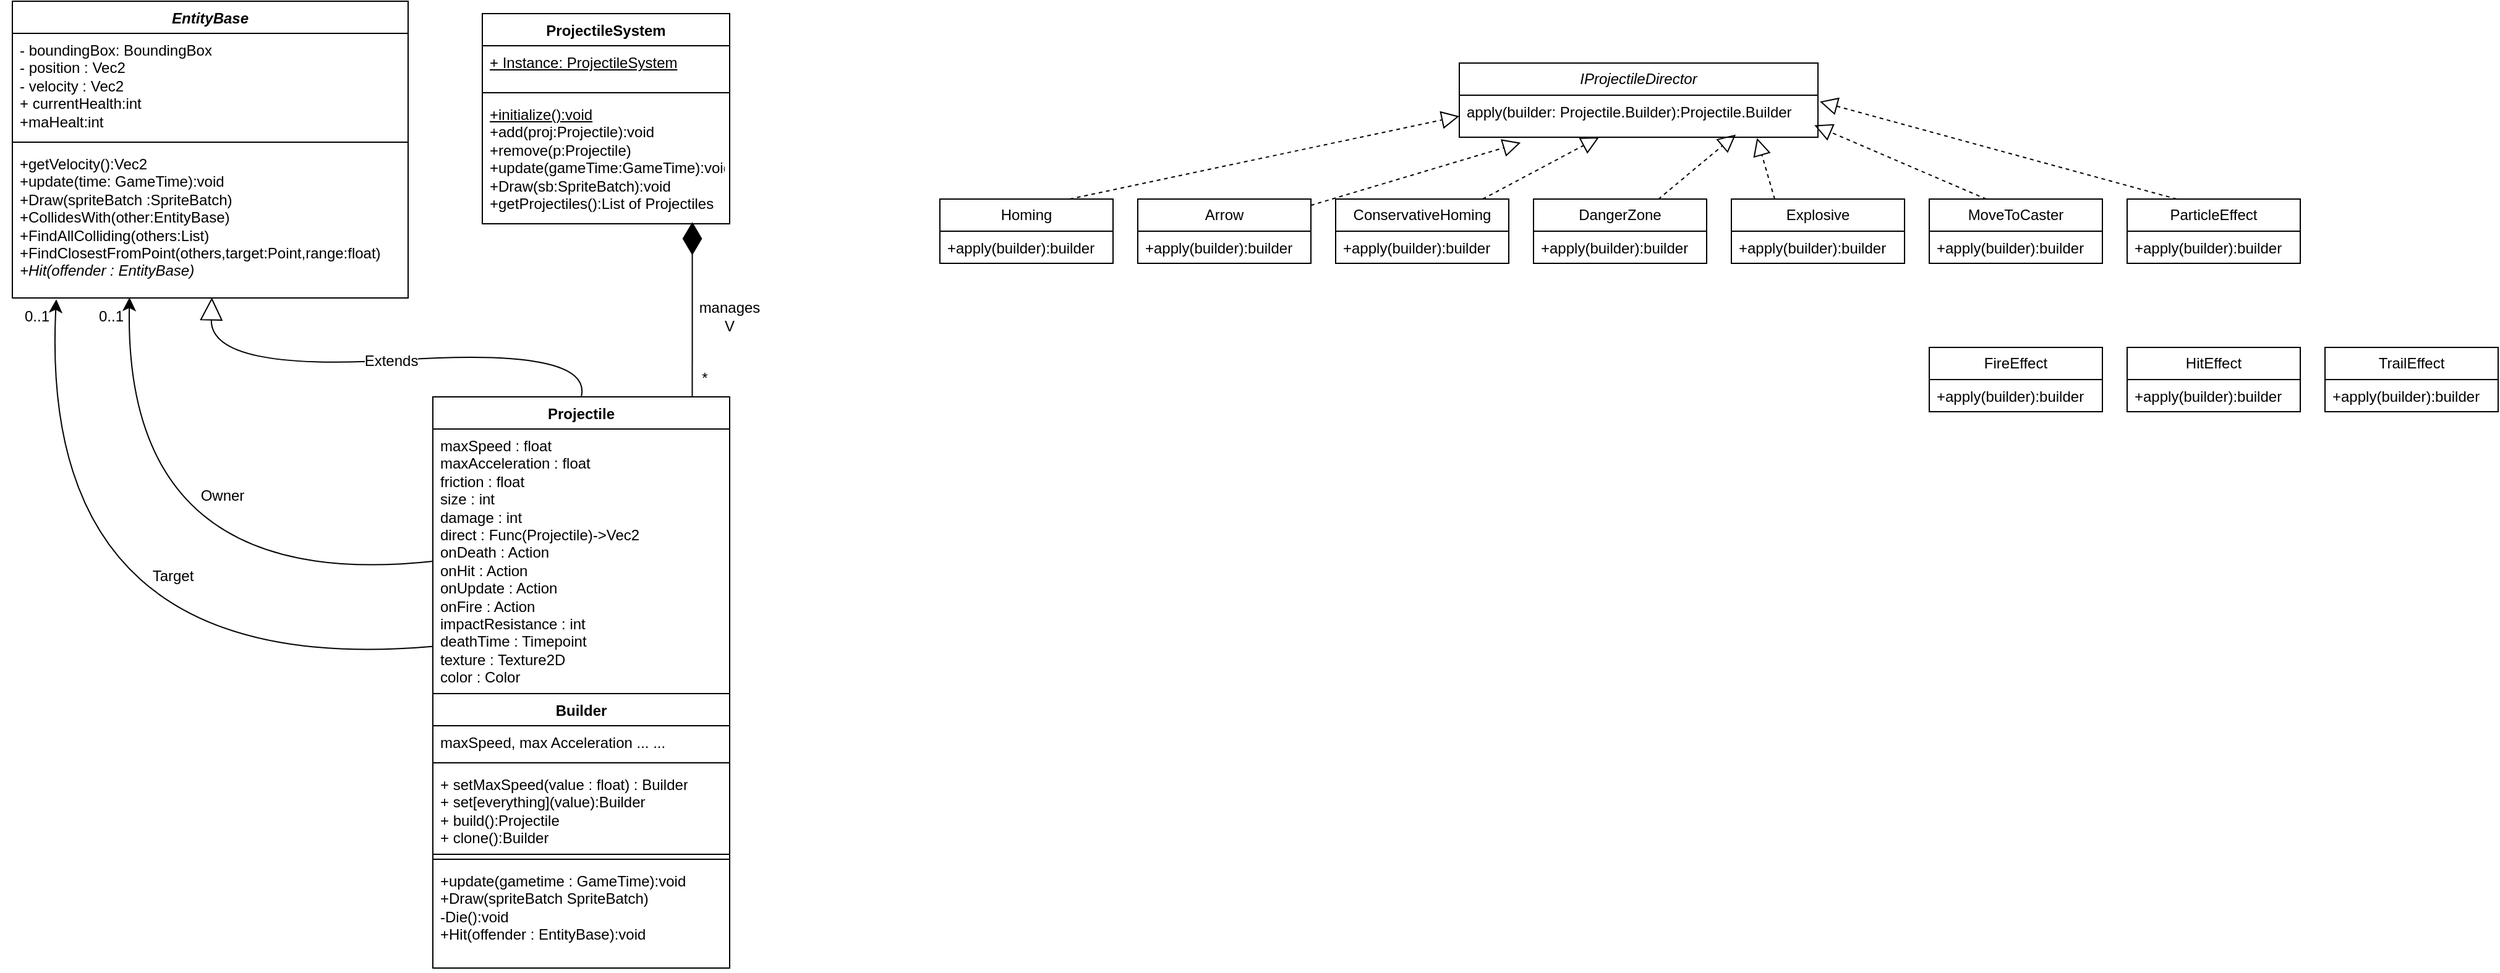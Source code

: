 <mxfile version="27.1.4">
  <diagram name="Page-1" id="9f46799a-70d6-7492-0946-bef42562c5a5">
    <mxGraphModel dx="1388" dy="803" grid="1" gridSize="10" guides="1" tooltips="1" connect="1" arrows="1" fold="1" page="1" pageScale="1" pageWidth="1100" pageHeight="850" background="none" math="0" shadow="0">
      <root>
        <mxCell id="0" />
        <mxCell id="1" parent="0" />
        <mxCell id="tn0CUvHOOgBlPI2HyM90-2" value="&lt;i&gt;EntityBase&lt;/i&gt;" style="swimlane;fontStyle=1;align=center;verticalAlign=top;childLayout=stackLayout;horizontal=1;startSize=26;horizontalStack=0;resizeParent=1;resizeParentMax=0;resizeLast=0;collapsible=1;marginBottom=0;whiteSpace=wrap;html=1;" parent="1" vertex="1">
          <mxGeometry x="10" width="320" height="240" as="geometry">
            <mxRectangle x="360" y="150" width="100" height="30" as="alternateBounds" />
          </mxGeometry>
        </mxCell>
        <mxCell id="tn0CUvHOOgBlPI2HyM90-3" value="&lt;div&gt;- boundingBox: BoundingBox&lt;/div&gt;&lt;div&gt;- position : Vec2&lt;/div&gt;&lt;div&gt;- velocity : Vec2&lt;/div&gt;&lt;div&gt;+ currentHealth:int&lt;/div&gt;&lt;div&gt;+maHealt:int&lt;/div&gt;" style="text;strokeColor=none;fillColor=none;align=left;verticalAlign=top;spacingLeft=4;spacingRight=4;overflow=hidden;rotatable=0;points=[[0,0.5],[1,0.5]];portConstraint=eastwest;whiteSpace=wrap;html=1;" parent="tn0CUvHOOgBlPI2HyM90-2" vertex="1">
          <mxGeometry y="26" width="320" height="84" as="geometry" />
        </mxCell>
        <mxCell id="tn0CUvHOOgBlPI2HyM90-4" value="" style="line;strokeWidth=1;fillColor=none;align=left;verticalAlign=middle;spacingTop=-1;spacingLeft=3;spacingRight=3;rotatable=0;labelPosition=right;points=[];portConstraint=eastwest;strokeColor=inherit;" parent="tn0CUvHOOgBlPI2HyM90-2" vertex="1">
          <mxGeometry y="110" width="320" height="8" as="geometry" />
        </mxCell>
        <mxCell id="tn0CUvHOOgBlPI2HyM90-5" value="&lt;div&gt;+getVelocity():Vec2&lt;/div&gt;&lt;div&gt;+update(time: GameTime):void&lt;/div&gt;&lt;div&gt;+Draw(spriteBatch :SpriteBatch)&lt;/div&gt;&lt;div&gt;+CollidesWith(other:EntityBase)&lt;/div&gt;&lt;div&gt;+FindAllColliding(others:List)&lt;/div&gt;&lt;div&gt;+FindClosestFromPoint(others,target:Point,range:float)&lt;/div&gt;&lt;div&gt;&lt;i&gt;+Hit(offender : EntityBase)&lt;/i&gt;&lt;/div&gt;" style="text;strokeColor=none;fillColor=none;align=left;verticalAlign=top;spacingLeft=4;spacingRight=4;overflow=hidden;rotatable=0;points=[[0,0.5],[1,0.5]];portConstraint=eastwest;whiteSpace=wrap;html=1;" parent="tn0CUvHOOgBlPI2HyM90-2" vertex="1">
          <mxGeometry y="118" width="320" height="122" as="geometry" />
        </mxCell>
        <mxCell id="tn0CUvHOOgBlPI2HyM90-6" value="Projectile" style="swimlane;fontStyle=1;align=center;verticalAlign=top;childLayout=stackLayout;horizontal=1;startSize=26;horizontalStack=0;resizeParent=1;resizeParentMax=0;resizeLast=0;collapsible=1;marginBottom=0;whiteSpace=wrap;html=1;" parent="1" vertex="1">
          <mxGeometry x="350" y="320" width="240" height="462" as="geometry" />
        </mxCell>
        <mxCell id="tn0CUvHOOgBlPI2HyM90-7" value="&lt;div&gt;maxSpeed : float&lt;/div&gt;&lt;div&gt;maxAcceleration : float&lt;/div&gt;&lt;div&gt;friction : float&lt;/div&gt;&lt;div&gt;size : int&lt;/div&gt;&lt;div&gt;damage : int&lt;/div&gt;&lt;div&gt;direct : Func(Projectile)-&amp;gt;Vec2&lt;/div&gt;&lt;div&gt;onDeath : Action&lt;/div&gt;&lt;div&gt;onHit : Action&lt;/div&gt;&lt;div&gt;onUpdate : Action&lt;/div&gt;&lt;div&gt;onFire : Action&lt;/div&gt;&lt;div&gt;impactResistance : int&lt;/div&gt;&lt;div&gt;deathTime : Timepoint&lt;/div&gt;&lt;div&gt;texture : Texture2D&lt;/div&gt;&lt;div&gt;color : Color&lt;/div&gt;" style="text;strokeColor=none;fillColor=none;align=left;verticalAlign=top;spacingLeft=4;spacingRight=4;overflow=hidden;rotatable=0;points=[[0,0.5],[1,0.5]];portConstraint=eastwest;whiteSpace=wrap;html=1;" parent="tn0CUvHOOgBlPI2HyM90-6" vertex="1">
          <mxGeometry y="26" width="240" height="214" as="geometry" />
        </mxCell>
        <mxCell id="tn0CUvHOOgBlPI2HyM90-10" value="&lt;div&gt;Builder&lt;/div&gt;" style="swimlane;fontStyle=1;align=center;verticalAlign=top;childLayout=stackLayout;horizontal=1;startSize=26;horizontalStack=0;resizeParent=1;resizeParentMax=0;resizeLast=0;collapsible=1;marginBottom=0;whiteSpace=wrap;html=1;" parent="tn0CUvHOOgBlPI2HyM90-6" vertex="1">
          <mxGeometry y="240" width="240" height="130" as="geometry" />
        </mxCell>
        <mxCell id="tn0CUvHOOgBlPI2HyM90-11" value="&lt;div&gt;maxSpeed, max Acceleration ... ...&lt;/div&gt;&lt;div&gt;&lt;br&gt;&lt;/div&gt;" style="text;strokeColor=none;fillColor=none;align=left;verticalAlign=top;spacingLeft=4;spacingRight=4;overflow=hidden;rotatable=0;points=[[0,0.5],[1,0.5]];portConstraint=eastwest;whiteSpace=wrap;html=1;" parent="tn0CUvHOOgBlPI2HyM90-10" vertex="1">
          <mxGeometry y="26" width="240" height="26" as="geometry" />
        </mxCell>
        <mxCell id="tn0CUvHOOgBlPI2HyM90-12" value="" style="line;strokeWidth=1;fillColor=none;align=left;verticalAlign=middle;spacingTop=-1;spacingLeft=3;spacingRight=3;rotatable=0;labelPosition=right;points=[];portConstraint=eastwest;strokeColor=inherit;" parent="tn0CUvHOOgBlPI2HyM90-10" vertex="1">
          <mxGeometry y="52" width="240" height="8" as="geometry" />
        </mxCell>
        <mxCell id="tn0CUvHOOgBlPI2HyM90-13" value="&lt;div&gt;+ setMaxSpeed(value : float) : Builder&lt;/div&gt;&lt;div&gt;+ set[everything](value):Builder&lt;/div&gt;&lt;div&gt;+ build():Projectile&lt;/div&gt;&lt;div&gt;+ clone():Builder&lt;/div&gt;" style="text;strokeColor=none;fillColor=none;align=left;verticalAlign=top;spacingLeft=4;spacingRight=4;overflow=hidden;rotatable=0;points=[[0,0.5],[1,0.5]];portConstraint=eastwest;whiteSpace=wrap;html=1;" parent="tn0CUvHOOgBlPI2HyM90-10" vertex="1">
          <mxGeometry y="60" width="240" height="70" as="geometry" />
        </mxCell>
        <mxCell id="tn0CUvHOOgBlPI2HyM90-8" value="" style="line;strokeWidth=1;fillColor=none;align=left;verticalAlign=middle;spacingTop=-1;spacingLeft=3;spacingRight=3;rotatable=0;labelPosition=right;points=[];portConstraint=eastwest;strokeColor=inherit;" parent="tn0CUvHOOgBlPI2HyM90-6" vertex="1">
          <mxGeometry y="370" width="240" height="8" as="geometry" />
        </mxCell>
        <mxCell id="tn0CUvHOOgBlPI2HyM90-9" value="&lt;div&gt;+update(gametime : GameTime):void&lt;/div&gt;&lt;div&gt;+Draw(spriteBatch SpriteBatch)&lt;/div&gt;&lt;div&gt;-Die():void&lt;/div&gt;&lt;div&gt;+Hit(offender : EntityBase):void&lt;/div&gt;" style="text;strokeColor=none;fillColor=none;align=left;verticalAlign=top;spacingLeft=4;spacingRight=4;overflow=hidden;rotatable=0;points=[[0,0.5],[1,0.5]];portConstraint=eastwest;whiteSpace=wrap;html=1;" parent="tn0CUvHOOgBlPI2HyM90-6" vertex="1">
          <mxGeometry y="378" width="240" height="84" as="geometry" />
        </mxCell>
        <mxCell id="tn0CUvHOOgBlPI2HyM90-14" value="Extends" style="endArrow=block;endSize=16;endFill=0;html=1;rounded=0;fontSize=12;curved=1;exitX=0.5;exitY=0;exitDx=0;exitDy=0;entryX=0.504;entryY=0.997;entryDx=0;entryDy=0;entryPerimeter=0;" parent="1" source="tn0CUvHOOgBlPI2HyM90-6" target="tn0CUvHOOgBlPI2HyM90-5" edge="1">
          <mxGeometry width="160" relative="1" as="geometry">
            <mxPoint x="150" y="30" as="sourcePoint" />
            <mxPoint x="310" y="30" as="targetPoint" />
            <Array as="points">
              <mxPoint x="480" y="280" />
              <mxPoint x="170" y="300" />
            </Array>
          </mxGeometry>
        </mxCell>
        <mxCell id="tn0CUvHOOgBlPI2HyM90-16" style="edgeStyle=none;curved=1;rounded=0;orthogonalLoop=1;jettySize=auto;html=1;exitX=0;exitY=0.5;exitDx=0;exitDy=0;entryX=0.296;entryY=0.997;entryDx=0;entryDy=0;entryPerimeter=0;fontSize=12;startSize=8;endSize=8;" parent="1" source="tn0CUvHOOgBlPI2HyM90-7" target="tn0CUvHOOgBlPI2HyM90-5" edge="1">
          <mxGeometry relative="1" as="geometry">
            <Array as="points">
              <mxPoint x="100" y="480" />
            </Array>
          </mxGeometry>
        </mxCell>
        <mxCell id="tn0CUvHOOgBlPI2HyM90-18" style="edgeStyle=none;curved=1;rounded=0;orthogonalLoop=1;jettySize=auto;html=1;exitX=-0.002;exitY=0.822;exitDx=0;exitDy=0;entryX=0.111;entryY=1.009;entryDx=0;entryDy=0;entryPerimeter=0;fontSize=12;startSize=8;endSize=8;exitPerimeter=0;" parent="1" source="tn0CUvHOOgBlPI2HyM90-7" target="tn0CUvHOOgBlPI2HyM90-5" edge="1">
          <mxGeometry relative="1" as="geometry">
            <mxPoint x="385" y="603" as="sourcePoint" />
            <mxPoint x="140" y="390" as="targetPoint" />
            <Array as="points">
              <mxPoint x="30" y="550" />
            </Array>
          </mxGeometry>
        </mxCell>
        <mxCell id="tn0CUvHOOgBlPI2HyM90-19" value="Owner" style="text;html=1;align=center;verticalAlign=middle;whiteSpace=wrap;rounded=0;" parent="1" vertex="1">
          <mxGeometry x="150" y="385" width="60" height="30" as="geometry" />
        </mxCell>
        <mxCell id="tn0CUvHOOgBlPI2HyM90-20" value="Target" style="text;html=1;align=center;verticalAlign=middle;whiteSpace=wrap;rounded=0;" parent="1" vertex="1">
          <mxGeometry x="110" y="450" width="60" height="30" as="geometry" />
        </mxCell>
        <mxCell id="tn0CUvHOOgBlPI2HyM90-21" value="0..1" style="text;html=1;align=center;verticalAlign=middle;whiteSpace=wrap;rounded=0;" parent="1" vertex="1">
          <mxGeometry y="240" width="60" height="30" as="geometry" />
        </mxCell>
        <mxCell id="tn0CUvHOOgBlPI2HyM90-22" value="0..1" style="text;html=1;align=center;verticalAlign=middle;whiteSpace=wrap;rounded=0;" parent="1" vertex="1">
          <mxGeometry x="60" y="240" width="60" height="30" as="geometry" />
        </mxCell>
        <mxCell id="tn0CUvHOOgBlPI2HyM90-23" value="ProjectileSystem" style="swimlane;fontStyle=1;align=center;verticalAlign=top;childLayout=stackLayout;horizontal=1;startSize=26;horizontalStack=0;resizeParent=1;resizeParentMax=0;resizeLast=0;collapsible=1;marginBottom=0;whiteSpace=wrap;html=1;" parent="1" vertex="1">
          <mxGeometry x="390" y="10" width="200" height="170" as="geometry" />
        </mxCell>
        <mxCell id="tn0CUvHOOgBlPI2HyM90-24" value="&lt;div&gt;&lt;u&gt;+ Instance: ProjectileSystem&lt;/u&gt;&lt;/div&gt;" style="text;strokeColor=none;fillColor=none;align=left;verticalAlign=top;spacingLeft=4;spacingRight=4;overflow=hidden;rotatable=0;points=[[0,0.5],[1,0.5]];portConstraint=eastwest;whiteSpace=wrap;html=1;" parent="tn0CUvHOOgBlPI2HyM90-23" vertex="1">
          <mxGeometry y="26" width="200" height="34" as="geometry" />
        </mxCell>
        <mxCell id="tn0CUvHOOgBlPI2HyM90-25" value="" style="line;strokeWidth=1;fillColor=none;align=left;verticalAlign=middle;spacingTop=-1;spacingLeft=3;spacingRight=3;rotatable=0;labelPosition=right;points=[];portConstraint=eastwest;strokeColor=inherit;" parent="tn0CUvHOOgBlPI2HyM90-23" vertex="1">
          <mxGeometry y="60" width="200" height="8" as="geometry" />
        </mxCell>
        <mxCell id="tn0CUvHOOgBlPI2HyM90-26" value="&lt;div&gt;&lt;u&gt;+initialize():void&lt;br&gt;&lt;/u&gt;&lt;/div&gt;&lt;div&gt;+add(proj:Projectile):void&lt;/div&gt;&lt;div&gt;+remove(p:Projectile)&lt;/div&gt;&lt;div&gt;+update(gameTime:GameTime):void&lt;/div&gt;&lt;div&gt;+Draw(sb:SpriteBatch):void&lt;/div&gt;&lt;div&gt;+getProjectiles():List of Projectiles&lt;/div&gt;" style="text;strokeColor=none;fillColor=none;align=left;verticalAlign=top;spacingLeft=4;spacingRight=4;overflow=hidden;rotatable=0;points=[[0,0.5],[1,0.5]];portConstraint=eastwest;whiteSpace=wrap;html=1;" parent="tn0CUvHOOgBlPI2HyM90-23" vertex="1">
          <mxGeometry y="68" width="200" height="102" as="geometry" />
        </mxCell>
        <mxCell id="tn0CUvHOOgBlPI2HyM90-27" value="" style="endArrow=diamondThin;endFill=1;endSize=24;html=1;rounded=0;fontSize=12;curved=1;entryX=0.849;entryY=0.986;entryDx=0;entryDy=0;entryPerimeter=0;exitX=0.874;exitY=0;exitDx=0;exitDy=0;exitPerimeter=0;" parent="1" source="tn0CUvHOOgBlPI2HyM90-6" target="tn0CUvHOOgBlPI2HyM90-26" edge="1">
          <mxGeometry width="160" relative="1" as="geometry">
            <mxPoint x="430" y="150" as="sourcePoint" />
            <mxPoint x="590" y="150" as="targetPoint" />
          </mxGeometry>
        </mxCell>
        <mxCell id="tn0CUvHOOgBlPI2HyM90-28" value="*" style="text;html=1;align=center;verticalAlign=middle;whiteSpace=wrap;rounded=0;" parent="1" vertex="1">
          <mxGeometry x="540" y="290" width="60" height="30" as="geometry" />
        </mxCell>
        <mxCell id="tn0CUvHOOgBlPI2HyM90-29" value="manages V" style="text;html=1;align=center;verticalAlign=middle;whiteSpace=wrap;rounded=0;" parent="1" vertex="1">
          <mxGeometry x="560" y="240" width="60" height="30" as="geometry" />
        </mxCell>
        <mxCell id="tn0CUvHOOgBlPI2HyM90-35" value="&lt;div&gt;&lt;i&gt;IProjectileDirector&lt;/i&gt;&lt;/div&gt;" style="swimlane;fontStyle=0;childLayout=stackLayout;horizontal=1;startSize=26;fillColor=none;horizontalStack=0;resizeParent=1;resizeParentMax=0;resizeLast=0;collapsible=1;marginBottom=0;whiteSpace=wrap;html=1;" parent="1" vertex="1">
          <mxGeometry x="1180" y="50" width="290" height="60" as="geometry" />
        </mxCell>
        <mxCell id="tn0CUvHOOgBlPI2HyM90-36" value="apply(builder: Projectile.Builder):Projectile.Builder" style="text;strokeColor=none;fillColor=none;align=left;verticalAlign=top;spacingLeft=4;spacingRight=4;overflow=hidden;rotatable=0;points=[[0,0.5],[1,0.5]];portConstraint=eastwest;whiteSpace=wrap;html=1;" parent="tn0CUvHOOgBlPI2HyM90-35" vertex="1">
          <mxGeometry y="26" width="290" height="34" as="geometry" />
        </mxCell>
        <mxCell id="tn0CUvHOOgBlPI2HyM90-40" value="Homing" style="swimlane;fontStyle=0;childLayout=stackLayout;horizontal=1;startSize=26;fillColor=none;horizontalStack=0;resizeParent=1;resizeParentMax=0;resizeLast=0;collapsible=1;marginBottom=0;whiteSpace=wrap;html=1;" parent="1" vertex="1">
          <mxGeometry x="760" y="160" width="140" height="52" as="geometry" />
        </mxCell>
        <mxCell id="tn0CUvHOOgBlPI2HyM90-41" value="+apply(builder):builder" style="text;strokeColor=none;fillColor=none;align=left;verticalAlign=top;spacingLeft=4;spacingRight=4;overflow=hidden;rotatable=0;points=[[0,0.5],[1,0.5]];portConstraint=eastwest;whiteSpace=wrap;html=1;" parent="tn0CUvHOOgBlPI2HyM90-40" vertex="1">
          <mxGeometry y="26" width="140" height="26" as="geometry" />
        </mxCell>
        <mxCell id="tn0CUvHOOgBlPI2HyM90-44" value="Arrow" style="swimlane;fontStyle=0;childLayout=stackLayout;horizontal=1;startSize=26;fillColor=none;horizontalStack=0;resizeParent=1;resizeParentMax=0;resizeLast=0;collapsible=1;marginBottom=0;whiteSpace=wrap;html=1;" parent="1" vertex="1">
          <mxGeometry x="920" y="160" width="140" height="52" as="geometry" />
        </mxCell>
        <mxCell id="tn0CUvHOOgBlPI2HyM90-45" value="+apply(builder):builder" style="text;strokeColor=none;fillColor=none;align=left;verticalAlign=top;spacingLeft=4;spacingRight=4;overflow=hidden;rotatable=0;points=[[0,0.5],[1,0.5]];portConstraint=eastwest;whiteSpace=wrap;html=1;" parent="tn0CUvHOOgBlPI2HyM90-44" vertex="1">
          <mxGeometry y="26" width="140" height="26" as="geometry" />
        </mxCell>
        <mxCell id="tn0CUvHOOgBlPI2HyM90-46" value="ConservativeHoming" style="swimlane;fontStyle=0;childLayout=stackLayout;horizontal=1;startSize=26;fillColor=none;horizontalStack=0;resizeParent=1;resizeParentMax=0;resizeLast=0;collapsible=1;marginBottom=0;whiteSpace=wrap;html=1;" parent="1" vertex="1">
          <mxGeometry x="1080" y="160" width="140" height="52" as="geometry" />
        </mxCell>
        <mxCell id="tn0CUvHOOgBlPI2HyM90-47" value="+apply(builder):builder" style="text;strokeColor=none;fillColor=none;align=left;verticalAlign=top;spacingLeft=4;spacingRight=4;overflow=hidden;rotatable=0;points=[[0,0.5],[1,0.5]];portConstraint=eastwest;whiteSpace=wrap;html=1;" parent="tn0CUvHOOgBlPI2HyM90-46" vertex="1">
          <mxGeometry y="26" width="140" height="26" as="geometry" />
        </mxCell>
        <mxCell id="tn0CUvHOOgBlPI2HyM90-48" value="Explosive" style="swimlane;fontStyle=0;childLayout=stackLayout;horizontal=1;startSize=26;fillColor=none;horizontalStack=0;resizeParent=1;resizeParentMax=0;resizeLast=0;collapsible=1;marginBottom=0;whiteSpace=wrap;html=1;" parent="1" vertex="1">
          <mxGeometry x="1400" y="160" width="140" height="52" as="geometry" />
        </mxCell>
        <mxCell id="tn0CUvHOOgBlPI2HyM90-49" value="+apply(builder):builder" style="text;strokeColor=none;fillColor=none;align=left;verticalAlign=top;spacingLeft=4;spacingRight=4;overflow=hidden;rotatable=0;points=[[0,0.5],[1,0.5]];portConstraint=eastwest;whiteSpace=wrap;html=1;" parent="tn0CUvHOOgBlPI2HyM90-48" vertex="1">
          <mxGeometry y="26" width="140" height="26" as="geometry" />
        </mxCell>
        <mxCell id="tn0CUvHOOgBlPI2HyM90-50" value="DangerZone" style="swimlane;fontStyle=0;childLayout=stackLayout;horizontal=1;startSize=26;fillColor=none;horizontalStack=0;resizeParent=1;resizeParentMax=0;resizeLast=0;collapsible=1;marginBottom=0;whiteSpace=wrap;html=1;" parent="1" vertex="1">
          <mxGeometry x="1240" y="160" width="140" height="52" as="geometry" />
        </mxCell>
        <mxCell id="tn0CUvHOOgBlPI2HyM90-51" value="+apply(builder):builder" style="text;strokeColor=none;fillColor=none;align=left;verticalAlign=top;spacingLeft=4;spacingRight=4;overflow=hidden;rotatable=0;points=[[0,0.5],[1,0.5]];portConstraint=eastwest;whiteSpace=wrap;html=1;" parent="tn0CUvHOOgBlPI2HyM90-50" vertex="1">
          <mxGeometry y="26" width="140" height="26" as="geometry" />
        </mxCell>
        <mxCell id="tn0CUvHOOgBlPI2HyM90-52" value="MoveToCaster" style="swimlane;fontStyle=0;childLayout=stackLayout;horizontal=1;startSize=26;fillColor=none;horizontalStack=0;resizeParent=1;resizeParentMax=0;resizeLast=0;collapsible=1;marginBottom=0;whiteSpace=wrap;html=1;" parent="1" vertex="1">
          <mxGeometry x="1560" y="160" width="140" height="52" as="geometry" />
        </mxCell>
        <mxCell id="tn0CUvHOOgBlPI2HyM90-53" value="+apply(builder):builder" style="text;strokeColor=none;fillColor=none;align=left;verticalAlign=top;spacingLeft=4;spacingRight=4;overflow=hidden;rotatable=0;points=[[0,0.5],[1,0.5]];portConstraint=eastwest;whiteSpace=wrap;html=1;" parent="tn0CUvHOOgBlPI2HyM90-52" vertex="1">
          <mxGeometry y="26" width="140" height="26" as="geometry" />
        </mxCell>
        <mxCell id="tn0CUvHOOgBlPI2HyM90-54" value="&lt;div&gt;ParticleEffect&lt;/div&gt;" style="swimlane;fontStyle=0;childLayout=stackLayout;horizontal=1;startSize=26;fillColor=none;horizontalStack=0;resizeParent=1;resizeParentMax=0;resizeLast=0;collapsible=1;marginBottom=0;whiteSpace=wrap;html=1;" parent="1" vertex="1">
          <mxGeometry x="1720" y="160" width="140" height="52" as="geometry" />
        </mxCell>
        <mxCell id="tn0CUvHOOgBlPI2HyM90-55" value="+apply(builder):builder" style="text;strokeColor=none;fillColor=none;align=left;verticalAlign=top;spacingLeft=4;spacingRight=4;overflow=hidden;rotatable=0;points=[[0,0.5],[1,0.5]];portConstraint=eastwest;whiteSpace=wrap;html=1;" parent="tn0CUvHOOgBlPI2HyM90-54" vertex="1">
          <mxGeometry y="26" width="140" height="26" as="geometry" />
        </mxCell>
        <mxCell id="tn0CUvHOOgBlPI2HyM90-58" value="" style="endArrow=block;dashed=1;endFill=0;endSize=12;html=1;rounded=0;fontSize=12;curved=1;exitX=0.75;exitY=0;exitDx=0;exitDy=0;entryX=0;entryY=0.5;entryDx=0;entryDy=0;" parent="1" source="tn0CUvHOOgBlPI2HyM90-40" target="tn0CUvHOOgBlPI2HyM90-36" edge="1">
          <mxGeometry width="160" relative="1" as="geometry">
            <mxPoint x="1050" y="330" as="sourcePoint" />
            <mxPoint x="1210" y="330" as="targetPoint" />
          </mxGeometry>
        </mxCell>
        <mxCell id="tn0CUvHOOgBlPI2HyM90-63" value="" style="endArrow=block;dashed=1;endFill=0;endSize=12;html=1;rounded=0;fontSize=12;curved=1;entryX=1.005;entryY=0.151;entryDx=0;entryDy=0;entryPerimeter=0;" parent="1" target="tn0CUvHOOgBlPI2HyM90-36" edge="1">
          <mxGeometry width="160" relative="1" as="geometry">
            <mxPoint x="1760" y="160" as="sourcePoint" />
            <mxPoint x="1060" y="290" as="targetPoint" />
          </mxGeometry>
        </mxCell>
        <mxCell id="tn0CUvHOOgBlPI2HyM90-64" value="" style="endArrow=block;dashed=1;endFill=0;endSize=12;html=1;rounded=0;fontSize=12;curved=1;entryX=0.99;entryY=0.714;entryDx=0;entryDy=0;exitX=0.329;exitY=0;exitDx=0;exitDy=0;exitPerimeter=0;entryPerimeter=0;" parent="1" source="tn0CUvHOOgBlPI2HyM90-52" target="tn0CUvHOOgBlPI2HyM90-36" edge="1">
          <mxGeometry width="160" relative="1" as="geometry">
            <mxPoint x="900" y="290" as="sourcePoint" />
            <mxPoint x="1060" y="290" as="targetPoint" />
          </mxGeometry>
        </mxCell>
        <mxCell id="tn0CUvHOOgBlPI2HyM90-65" value="" style="endArrow=block;dashed=1;endFill=0;endSize=12;html=1;rounded=0;fontSize=12;curved=1;exitX=0.25;exitY=0;exitDx=0;exitDy=0;entryX=0.83;entryY=1.018;entryDx=0;entryDy=0;entryPerimeter=0;" parent="1" source="tn0CUvHOOgBlPI2HyM90-48" target="tn0CUvHOOgBlPI2HyM90-36" edge="1">
          <mxGeometry width="160" relative="1" as="geometry">
            <mxPoint x="900" y="290" as="sourcePoint" />
            <mxPoint x="1300" y="100" as="targetPoint" />
          </mxGeometry>
        </mxCell>
        <mxCell id="tn0CUvHOOgBlPI2HyM90-66" value="" style="endArrow=block;dashed=1;endFill=0;endSize=12;html=1;rounded=0;fontSize=12;curved=1;entryX=0.771;entryY=0.936;entryDx=0;entryDy=0;entryPerimeter=0;" parent="1" source="tn0CUvHOOgBlPI2HyM90-50" target="tn0CUvHOOgBlPI2HyM90-36" edge="1">
          <mxGeometry width="160" relative="1" as="geometry">
            <mxPoint x="900" y="290" as="sourcePoint" />
            <mxPoint x="1060" y="290" as="targetPoint" />
          </mxGeometry>
        </mxCell>
        <mxCell id="tn0CUvHOOgBlPI2HyM90-67" value="" style="endArrow=block;dashed=1;endFill=0;endSize=12;html=1;rounded=0;fontSize=12;curved=1;" parent="1" source="tn0CUvHOOgBlPI2HyM90-46" target="tn0CUvHOOgBlPI2HyM90-36" edge="1">
          <mxGeometry width="160" relative="1" as="geometry">
            <mxPoint x="900" y="290" as="sourcePoint" />
            <mxPoint x="1060" y="290" as="targetPoint" />
          </mxGeometry>
        </mxCell>
        <mxCell id="tn0CUvHOOgBlPI2HyM90-68" value="" style="endArrow=block;dashed=1;endFill=0;endSize=12;html=1;rounded=0;fontSize=12;curved=1;entryX=0.171;entryY=1.13;entryDx=0;entryDy=0;entryPerimeter=0;" parent="1" source="tn0CUvHOOgBlPI2HyM90-44" target="tn0CUvHOOgBlPI2HyM90-36" edge="1">
          <mxGeometry width="160" relative="1" as="geometry">
            <mxPoint x="900" y="290" as="sourcePoint" />
            <mxPoint x="1060" y="290" as="targetPoint" />
          </mxGeometry>
        </mxCell>
        <mxCell id="tn0CUvHOOgBlPI2HyM90-73" value="FireEffect" style="swimlane;fontStyle=0;childLayout=stackLayout;horizontal=1;startSize=26;fillColor=none;horizontalStack=0;resizeParent=1;resizeParentMax=0;resizeLast=0;collapsible=1;marginBottom=0;whiteSpace=wrap;html=1;" parent="1" vertex="1">
          <mxGeometry x="1560" y="280" width="140" height="52" as="geometry" />
        </mxCell>
        <mxCell id="tn0CUvHOOgBlPI2HyM90-74" value="+apply(builder):builder" style="text;strokeColor=none;fillColor=none;align=left;verticalAlign=top;spacingLeft=4;spacingRight=4;overflow=hidden;rotatable=0;points=[[0,0.5],[1,0.5]];portConstraint=eastwest;whiteSpace=wrap;html=1;" parent="tn0CUvHOOgBlPI2HyM90-73" vertex="1">
          <mxGeometry y="26" width="140" height="26" as="geometry" />
        </mxCell>
        <mxCell id="tn0CUvHOOgBlPI2HyM90-75" value="&lt;div&gt;HitEffect&lt;/div&gt;" style="swimlane;fontStyle=0;childLayout=stackLayout;horizontal=1;startSize=26;fillColor=none;horizontalStack=0;resizeParent=1;resizeParentMax=0;resizeLast=0;collapsible=1;marginBottom=0;whiteSpace=wrap;html=1;" parent="1" vertex="1">
          <mxGeometry x="1720" y="280" width="140" height="52" as="geometry" />
        </mxCell>
        <mxCell id="tn0CUvHOOgBlPI2HyM90-76" value="+apply(builder):builder" style="text;strokeColor=none;fillColor=none;align=left;verticalAlign=top;spacingLeft=4;spacingRight=4;overflow=hidden;rotatable=0;points=[[0,0.5],[1,0.5]];portConstraint=eastwest;whiteSpace=wrap;html=1;" parent="tn0CUvHOOgBlPI2HyM90-75" vertex="1">
          <mxGeometry y="26" width="140" height="26" as="geometry" />
        </mxCell>
        <mxCell id="tn0CUvHOOgBlPI2HyM90-77" value="&lt;div&gt;TrailEffect&lt;/div&gt;" style="swimlane;fontStyle=0;childLayout=stackLayout;horizontal=1;startSize=26;fillColor=none;horizontalStack=0;resizeParent=1;resizeParentMax=0;resizeLast=0;collapsible=1;marginBottom=0;whiteSpace=wrap;html=1;" parent="1" vertex="1">
          <mxGeometry x="1880" y="280" width="140" height="52" as="geometry" />
        </mxCell>
        <mxCell id="tn0CUvHOOgBlPI2HyM90-78" value="+apply(builder):builder" style="text;strokeColor=none;fillColor=none;align=left;verticalAlign=top;spacingLeft=4;spacingRight=4;overflow=hidden;rotatable=0;points=[[0,0.5],[1,0.5]];portConstraint=eastwest;whiteSpace=wrap;html=1;" parent="tn0CUvHOOgBlPI2HyM90-77" vertex="1">
          <mxGeometry y="26" width="140" height="26" as="geometry" />
        </mxCell>
      </root>
    </mxGraphModel>
  </diagram>
</mxfile>
